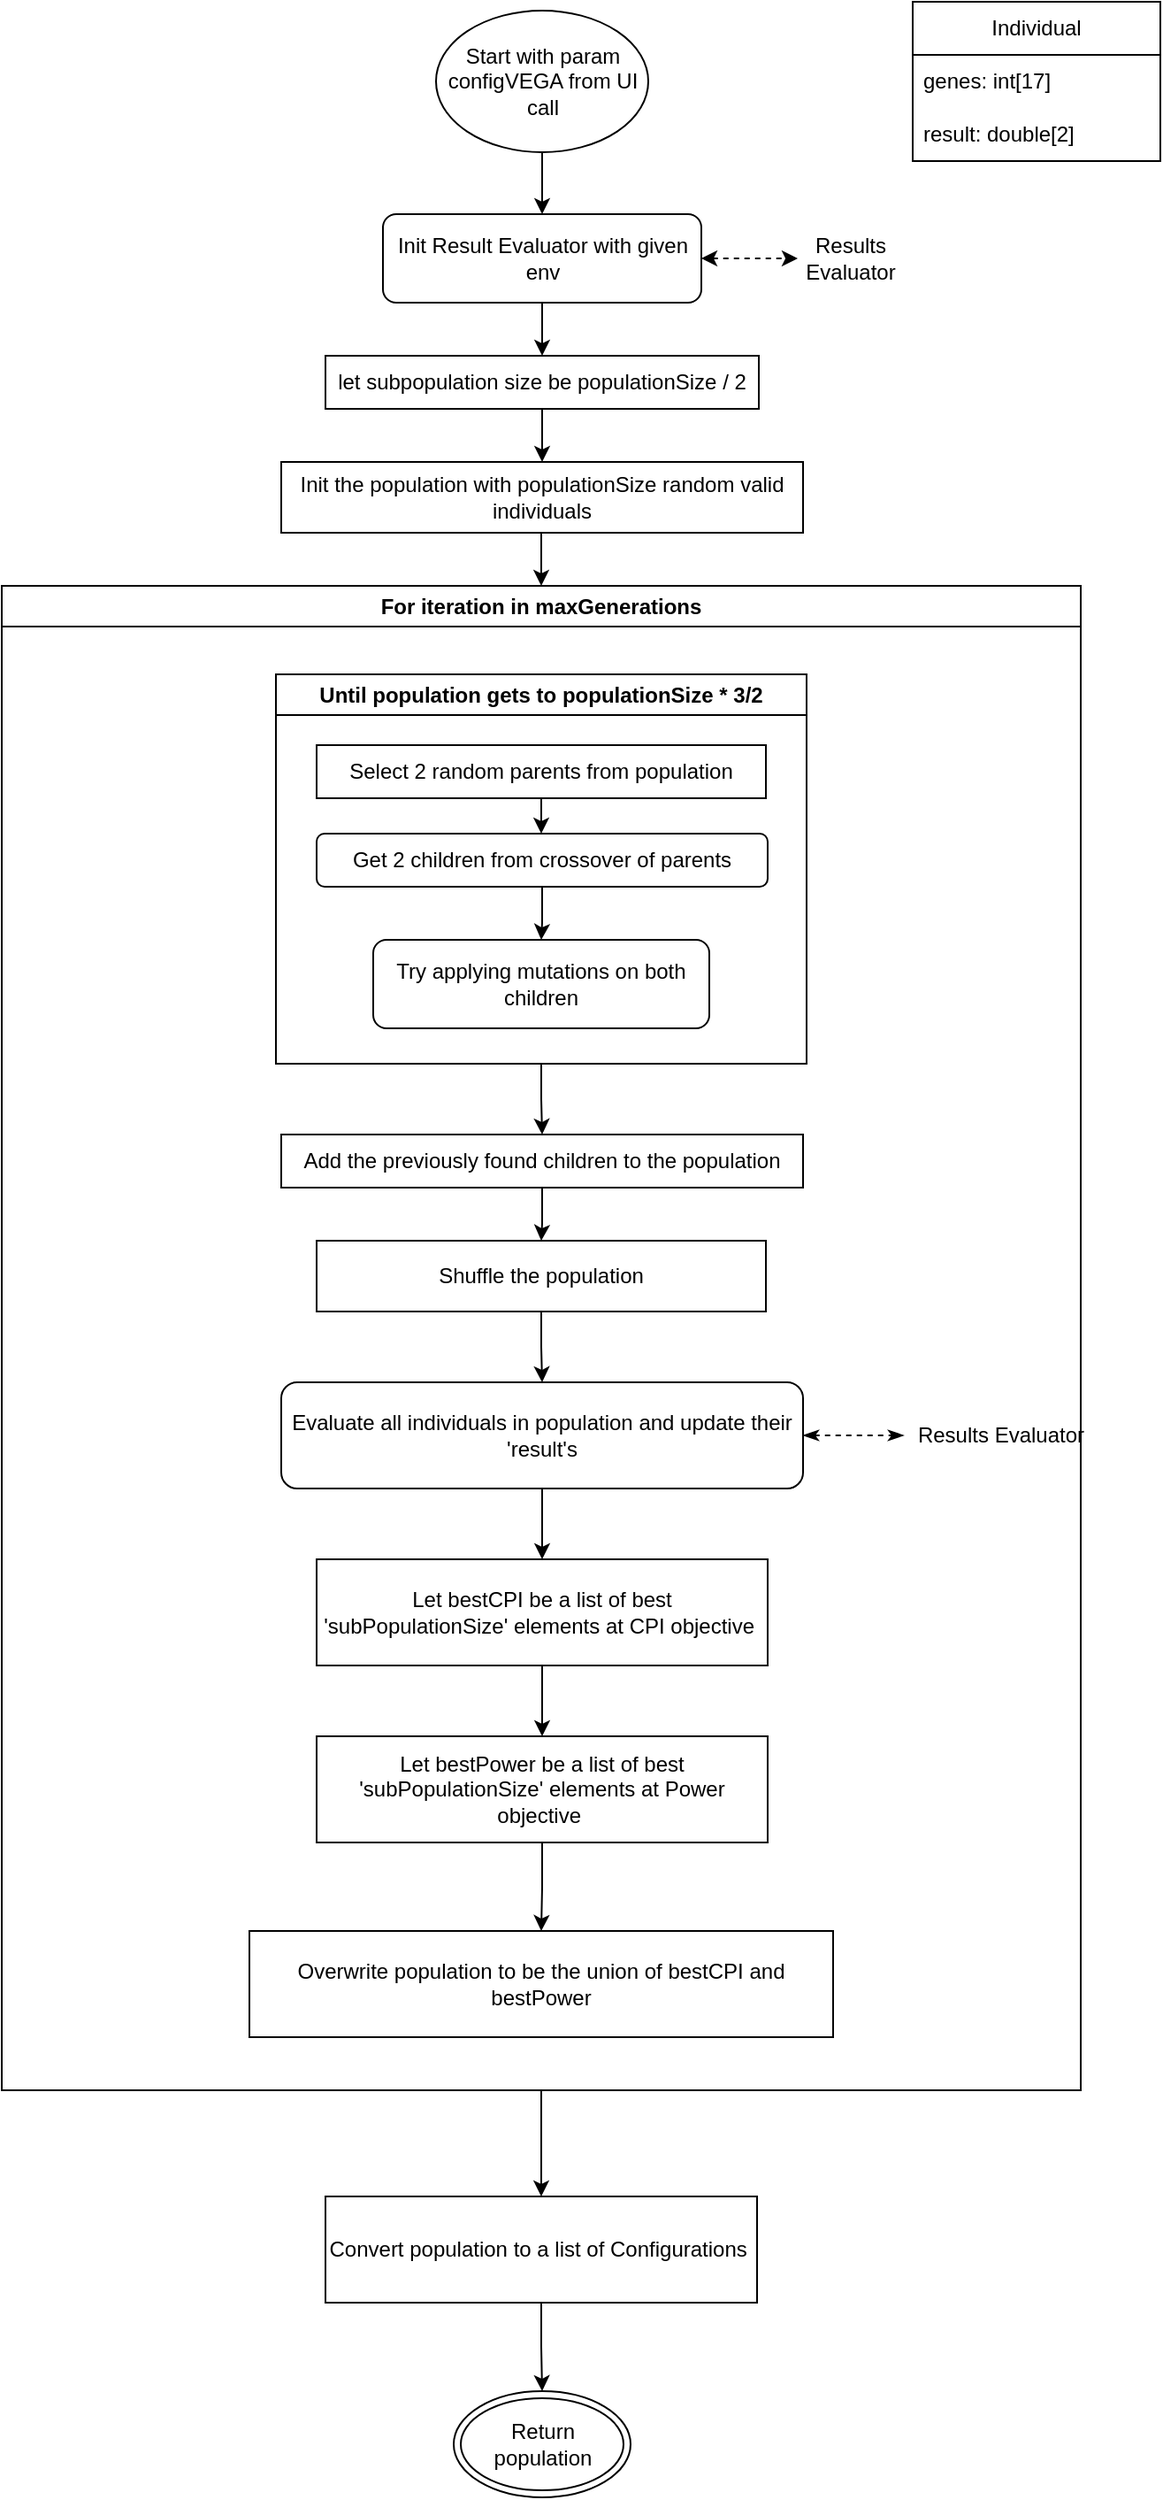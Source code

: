 <mxfile version="25.0.2">
  <diagram name="Page-1" id="vLqC30bx6TdA4_hb8m4A">
    <mxGraphModel dx="714" dy="838" grid="1" gridSize="10" guides="1" tooltips="1" connect="1" arrows="1" fold="1" page="1" pageScale="1" pageWidth="850" pageHeight="1100" math="0" shadow="0">
      <root>
        <mxCell id="0" />
        <mxCell id="1" parent="0" />
        <mxCell id="tM715aQ2O9wHuVtdNEMo-5" value="" style="edgeStyle=orthogonalEdgeStyle;rounded=0;orthogonalLoop=1;jettySize=auto;html=1;" parent="1" source="K_5MX-ocr5_CAAl9noTx-1" target="tM715aQ2O9wHuVtdNEMo-3" edge="1">
          <mxGeometry relative="1" as="geometry" />
        </mxCell>
        <mxCell id="K_5MX-ocr5_CAAl9noTx-1" value="Start with param configVEGA from UI call" style="ellipse;whiteSpace=wrap;html=1;" parent="1" vertex="1">
          <mxGeometry x="360.5" y="25" width="120" height="80" as="geometry" />
        </mxCell>
        <mxCell id="K_5MX-ocr5_CAAl9noTx-6" style="edgeStyle=orthogonalEdgeStyle;rounded=0;orthogonalLoop=1;jettySize=auto;html=1;" parent="1" source="K_5MX-ocr5_CAAl9noTx-2" target="K_5MX-ocr5_CAAl9noTx-18" edge="1">
          <mxGeometry relative="1" as="geometry">
            <mxPoint x="420" y="280" as="targetPoint" />
          </mxGeometry>
        </mxCell>
        <mxCell id="K_5MX-ocr5_CAAl9noTx-2" value="let subpopulation size be populationSize / 2" style="rounded=0;whiteSpace=wrap;html=1;" parent="1" vertex="1">
          <mxGeometry x="298" y="220" width="245" height="30" as="geometry" />
        </mxCell>
        <mxCell id="K_5MX-ocr5_CAAl9noTx-8" style="edgeStyle=orthogonalEdgeStyle;rounded=0;orthogonalLoop=1;jettySize=auto;html=1;entryX=0.5;entryY=0;entryDx=0;entryDy=0;" parent="1" target="K_5MX-ocr5_CAAl9noTx-7" edge="1">
          <mxGeometry relative="1" as="geometry">
            <mxPoint x="420" y="310" as="sourcePoint" />
            <Array as="points">
              <mxPoint x="420" y="320" />
              <mxPoint x="420" y="320" />
            </Array>
          </mxGeometry>
        </mxCell>
        <mxCell id="K_5MX-ocr5_CAAl9noTx-41" value="" style="edgeStyle=orthogonalEdgeStyle;rounded=0;orthogonalLoop=1;jettySize=auto;html=1;" parent="1" source="K_5MX-ocr5_CAAl9noTx-7" target="K_5MX-ocr5_CAAl9noTx-40" edge="1">
          <mxGeometry relative="1" as="geometry" />
        </mxCell>
        <mxCell id="K_5MX-ocr5_CAAl9noTx-7" value="For iteration in maxGenerations" style="swimlane;whiteSpace=wrap;html=1;movable=1;resizable=1;rotatable=1;deletable=1;editable=1;locked=0;connectable=1;" parent="1" vertex="1">
          <mxGeometry x="115" y="350" width="610" height="850" as="geometry" />
        </mxCell>
        <mxCell id="K_5MX-ocr5_CAAl9noTx-17" style="edgeStyle=orthogonalEdgeStyle;rounded=0;orthogonalLoop=1;jettySize=auto;html=1;entryX=0.5;entryY=0;entryDx=0;entryDy=0;" parent="1" source="K_5MX-ocr5_CAAl9noTx-14" target="K_5MX-ocr5_CAAl9noTx-16" edge="1">
          <mxGeometry relative="1" as="geometry" />
        </mxCell>
        <mxCell id="K_5MX-ocr5_CAAl9noTx-14" value="Until population gets to populationSize * 3/2" style="swimlane;whiteSpace=wrap;html=1;" parent="1" vertex="1">
          <mxGeometry x="270" y="400" width="300" height="220" as="geometry" />
        </mxCell>
        <mxCell id="K_5MX-ocr5_CAAl9noTx-9" value="Select 2 random parents from population" style="rounded=0;whiteSpace=wrap;html=1;" parent="K_5MX-ocr5_CAAl9noTx-14" vertex="1">
          <mxGeometry x="23" y="40" width="254" height="30" as="geometry" />
        </mxCell>
        <mxCell id="K_5MX-ocr5_CAAl9noTx-21" value="" style="edgeStyle=orthogonalEdgeStyle;rounded=0;orthogonalLoop=1;jettySize=auto;html=1;" parent="K_5MX-ocr5_CAAl9noTx-14" source="K_5MX-ocr5_CAAl9noTx-11" target="K_5MX-ocr5_CAAl9noTx-19" edge="1">
          <mxGeometry relative="1" as="geometry" />
        </mxCell>
        <mxCell id="K_5MX-ocr5_CAAl9noTx-11" value="Get 2 children from crossover of parents" style="rounded=1;whiteSpace=wrap;html=1;" parent="K_5MX-ocr5_CAAl9noTx-14" vertex="1">
          <mxGeometry x="23" y="90" width="255" height="30" as="geometry" />
        </mxCell>
        <mxCell id="K_5MX-ocr5_CAAl9noTx-13" value="" style="edgeStyle=orthogonalEdgeStyle;rounded=0;orthogonalLoop=1;jettySize=auto;html=1;" parent="K_5MX-ocr5_CAAl9noTx-14" source="K_5MX-ocr5_CAAl9noTx-9" target="K_5MX-ocr5_CAAl9noTx-11" edge="1">
          <mxGeometry relative="1" as="geometry" />
        </mxCell>
        <mxCell id="K_5MX-ocr5_CAAl9noTx-19" value="Try applying mutations on both children" style="rounded=1;whiteSpace=wrap;html=1;" parent="K_5MX-ocr5_CAAl9noTx-14" vertex="1">
          <mxGeometry x="55" y="150" width="190" height="50" as="geometry" />
        </mxCell>
        <mxCell id="K_5MX-ocr5_CAAl9noTx-23" value="" style="edgeStyle=orthogonalEdgeStyle;rounded=0;orthogonalLoop=1;jettySize=auto;html=1;" parent="1" source="K_5MX-ocr5_CAAl9noTx-16" target="K_5MX-ocr5_CAAl9noTx-22" edge="1">
          <mxGeometry relative="1" as="geometry" />
        </mxCell>
        <mxCell id="K_5MX-ocr5_CAAl9noTx-16" value="Add the previously found children to the population" style="rounded=0;whiteSpace=wrap;html=1;" parent="1" vertex="1">
          <mxGeometry x="273" y="660" width="295" height="30" as="geometry" />
        </mxCell>
        <mxCell id="K_5MX-ocr5_CAAl9noTx-18" value="Init the population with populationSize random valid individuals" style="rounded=0;whiteSpace=wrap;html=1;" parent="1" vertex="1">
          <mxGeometry x="273" y="280" width="295" height="40" as="geometry" />
        </mxCell>
        <mxCell id="K_5MX-ocr5_CAAl9noTx-30" value="" style="edgeStyle=orthogonalEdgeStyle;rounded=0;orthogonalLoop=1;jettySize=auto;html=1;" parent="1" source="K_5MX-ocr5_CAAl9noTx-22" target="K_5MX-ocr5_CAAl9noTx-29" edge="1">
          <mxGeometry relative="1" as="geometry" />
        </mxCell>
        <mxCell id="K_5MX-ocr5_CAAl9noTx-22" value="Shuffle the population" style="rounded=0;whiteSpace=wrap;html=1;" parent="1" vertex="1">
          <mxGeometry x="293" y="720" width="254" height="40" as="geometry" />
        </mxCell>
        <mxCell id="K_5MX-ocr5_CAAl9noTx-24" value="Individual" style="swimlane;fontStyle=0;childLayout=stackLayout;horizontal=1;startSize=30;horizontalStack=0;resizeParent=1;resizeParentMax=0;resizeLast=0;collapsible=1;marginBottom=0;whiteSpace=wrap;html=1;" parent="1" vertex="1">
          <mxGeometry x="630" y="20" width="140" height="90" as="geometry" />
        </mxCell>
        <mxCell id="K_5MX-ocr5_CAAl9noTx-25" value="genes: int[17]" style="text;strokeColor=none;fillColor=none;align=left;verticalAlign=middle;spacingLeft=4;spacingRight=4;overflow=hidden;points=[[0,0.5],[1,0.5]];portConstraint=eastwest;rotatable=0;whiteSpace=wrap;html=1;" parent="K_5MX-ocr5_CAAl9noTx-24" vertex="1">
          <mxGeometry y="30" width="140" height="30" as="geometry" />
        </mxCell>
        <mxCell id="K_5MX-ocr5_CAAl9noTx-26" value="result: double[2]" style="text;strokeColor=none;fillColor=none;align=left;verticalAlign=middle;spacingLeft=4;spacingRight=4;overflow=hidden;points=[[0,0.5],[1,0.5]];portConstraint=eastwest;rotatable=0;whiteSpace=wrap;html=1;" parent="K_5MX-ocr5_CAAl9noTx-24" vertex="1">
          <mxGeometry y="60" width="140" height="30" as="geometry" />
        </mxCell>
        <mxCell id="K_5MX-ocr5_CAAl9noTx-33" value="" style="edgeStyle=orthogonalEdgeStyle;rounded=0;orthogonalLoop=1;jettySize=auto;html=1;dashed=1;startArrow=classicThin;startFill=1;endArrow=classicThin;endFill=1;" parent="1" source="K_5MX-ocr5_CAAl9noTx-29" target="K_5MX-ocr5_CAAl9noTx-32" edge="1">
          <mxGeometry relative="1" as="geometry">
            <Array as="points">
              <mxPoint x="585" y="830" />
              <mxPoint x="585" y="830" />
            </Array>
          </mxGeometry>
        </mxCell>
        <mxCell id="K_5MX-ocr5_CAAl9noTx-35" value="" style="edgeStyle=orthogonalEdgeStyle;rounded=0;orthogonalLoop=1;jettySize=auto;html=1;" parent="1" source="K_5MX-ocr5_CAAl9noTx-29" target="K_5MX-ocr5_CAAl9noTx-34" edge="1">
          <mxGeometry relative="1" as="geometry" />
        </mxCell>
        <mxCell id="K_5MX-ocr5_CAAl9noTx-29" value="Evaluate all individuals in population and update their &#39;result&#39;s" style="rounded=1;whiteSpace=wrap;html=1;" parent="1" vertex="1">
          <mxGeometry x="273" y="800" width="295" height="60" as="geometry" />
        </mxCell>
        <mxCell id="K_5MX-ocr5_CAAl9noTx-32" value="Results Evaluator" style="text;html=1;align=center;verticalAlign=middle;whiteSpace=wrap;rounded=0;" parent="1" vertex="1">
          <mxGeometry x="625" y="815" width="110" height="30" as="geometry" />
        </mxCell>
        <mxCell id="K_5MX-ocr5_CAAl9noTx-37" value="" style="edgeStyle=orthogonalEdgeStyle;rounded=0;orthogonalLoop=1;jettySize=auto;html=1;" parent="1" source="K_5MX-ocr5_CAAl9noTx-34" target="K_5MX-ocr5_CAAl9noTx-36" edge="1">
          <mxGeometry relative="1" as="geometry" />
        </mxCell>
        <mxCell id="K_5MX-ocr5_CAAl9noTx-34" value="Let bestCPI be a list of best &#39;subPopulationSize&#39; elements at CPI objective&amp;nbsp;" style="rounded=0;whiteSpace=wrap;html=1;" parent="1" vertex="1">
          <mxGeometry x="293" y="900" width="255" height="60" as="geometry" />
        </mxCell>
        <mxCell id="K_5MX-ocr5_CAAl9noTx-39" value="" style="edgeStyle=orthogonalEdgeStyle;rounded=0;orthogonalLoop=1;jettySize=auto;html=1;" parent="1" source="K_5MX-ocr5_CAAl9noTx-36" target="K_5MX-ocr5_CAAl9noTx-38" edge="1">
          <mxGeometry relative="1" as="geometry" />
        </mxCell>
        <mxCell id="K_5MX-ocr5_CAAl9noTx-36" value="Let bestPower be a list of best &#39;subPopulationSize&#39; elements at Power objective&amp;nbsp;" style="rounded=0;whiteSpace=wrap;html=1;" parent="1" vertex="1">
          <mxGeometry x="293" y="1000" width="255" height="60" as="geometry" />
        </mxCell>
        <mxCell id="K_5MX-ocr5_CAAl9noTx-38" value="Overwrite population to be the union of bestCPI and bestPower" style="rounded=0;whiteSpace=wrap;html=1;" parent="1" vertex="1">
          <mxGeometry x="255" y="1110" width="330" height="60" as="geometry" />
        </mxCell>
        <mxCell id="K_5MX-ocr5_CAAl9noTx-45" value="" style="edgeStyle=orthogonalEdgeStyle;rounded=0;orthogonalLoop=1;jettySize=auto;html=1;" parent="1" source="K_5MX-ocr5_CAAl9noTx-40" target="K_5MX-ocr5_CAAl9noTx-44" edge="1">
          <mxGeometry relative="1" as="geometry" />
        </mxCell>
        <mxCell id="K_5MX-ocr5_CAAl9noTx-40" value="Convert population to a list of Configurations&amp;nbsp;" style="rounded=0;whiteSpace=wrap;html=1;" parent="1" vertex="1">
          <mxGeometry x="298" y="1260" width="244" height="60" as="geometry" />
        </mxCell>
        <mxCell id="K_5MX-ocr5_CAAl9noTx-44" value="Return population" style="ellipse;shape=doubleEllipse;whiteSpace=wrap;html=1;" parent="1" vertex="1">
          <mxGeometry x="370.5" y="1370" width="100" height="60" as="geometry" />
        </mxCell>
        <mxCell id="tM715aQ2O9wHuVtdNEMo-2" value="" style="edgeStyle=orthogonalEdgeStyle;rounded=0;orthogonalLoop=1;jettySize=auto;html=1;startArrow=classic;startFill=1;dashed=1;" parent="1" source="tM715aQ2O9wHuVtdNEMo-3" target="tM715aQ2O9wHuVtdNEMo-4" edge="1">
          <mxGeometry relative="1" as="geometry" />
        </mxCell>
        <mxCell id="tM715aQ2O9wHuVtdNEMo-7" style="edgeStyle=orthogonalEdgeStyle;rounded=0;orthogonalLoop=1;jettySize=auto;html=1;entryX=0.5;entryY=0;entryDx=0;entryDy=0;" parent="1" source="tM715aQ2O9wHuVtdNEMo-3" target="K_5MX-ocr5_CAAl9noTx-2" edge="1">
          <mxGeometry relative="1" as="geometry" />
        </mxCell>
        <mxCell id="tM715aQ2O9wHuVtdNEMo-3" value="Init Result Evaluator with given env" style="rounded=1;whiteSpace=wrap;html=1;" parent="1" vertex="1">
          <mxGeometry x="330.5" y="140" width="180" height="50" as="geometry" />
        </mxCell>
        <mxCell id="tM715aQ2O9wHuVtdNEMo-4" value="Results Evaluator" style="text;html=1;align=center;verticalAlign=middle;whiteSpace=wrap;rounded=0;" parent="1" vertex="1">
          <mxGeometry x="565" y="150" width="60" height="30" as="geometry" />
        </mxCell>
      </root>
    </mxGraphModel>
  </diagram>
</mxfile>
